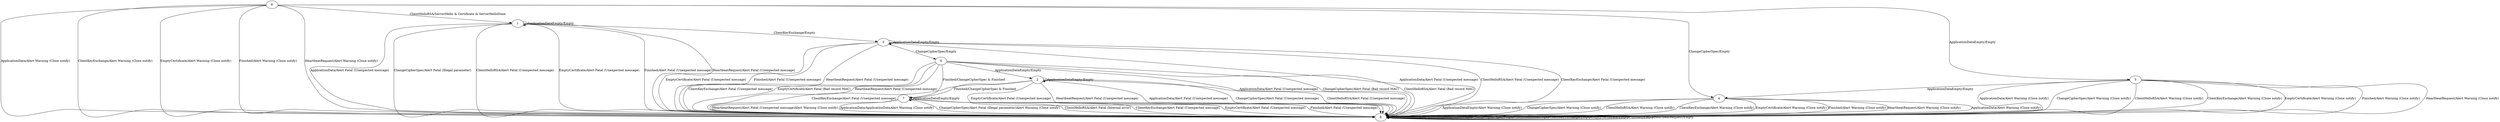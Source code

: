 digraph {
6
0
1
2
3
4
5
7
8
6 -> 8 [label="ApplicationData/Alert Warning (Close notify)"]
6 -> 5 [label="ApplicationDataEmpty/Empty"]
6 -> 4 [label="ChangeCipherSpec/Empty"]
6 -> 1 [label="ClientHelloRSA/ServerHello & Certificate & ServerHelloDone"]
6 -> 8 [label="ClientKeyExchange/Alert Warning (Close notify)"]
6 -> 8 [label="EmptyCertificate/Alert Warning (Close notify)"]
6 -> 8 [label="Finished/Alert Warning (Close notify)"]
6 -> 8 [label="HeartbeatRequest/Alert Warning (Close notify)"]
0 -> 8 [label="ApplicationData/Alert Fatal (Unexpected message)"]
0 -> 2 [label="ApplicationDataEmpty/Empty"]
0 -> 8 [label="ChangeCipherSpec/Alert Fatal (Bad record MAC)"]
0 -> 8 [label="ClientHelloRSA/Alert Fatal (Bad record MAC)"]
0 -> 8 [label="ClientKeyExchange/Alert Fatal (Unexpected message)"]
0 -> 8 [label="EmptyCertificate/Alert Fatal (Bad record MAC)"]
0 -> 7 [label="Finished/ChangeCipherSpec & Finished"]
0 -> 8 [label="HeartbeatRequest/Alert Fatal (Unexpected message)"]
1 -> 8 [label="ApplicationData/Alert Fatal (Unexpected message)"]
1 -> 1 [label="ApplicationDataEmpty/Empty"]
1 -> 8 [label="ChangeCipherSpec/Alert Fatal (Illegal parameter)"]
1 -> 8 [label="ClientHelloRSA/Alert Fatal (Unexpected message)"]
1 -> 3 [label="ClientKeyExchange/Empty"]
1 -> 8 [label="EmptyCertificate/Alert Fatal (Unexpected message)"]
1 -> 8 [label="Finished/Alert Fatal (Unexpected message)"]
1 -> 8 [label="HeartbeatRequest/Alert Fatal (Unexpected message)"]
2 -> 8 [label="ApplicationData/Alert Fatal (Unexpected message)"]
2 -> 2 [label="ApplicationDataEmpty/Empty"]
2 -> 8 [label="ChangeCipherSpec/Alert Fatal (Unexpected message)"]
2 -> 8 [label="ClientHelloRSA/Alert Fatal (Unexpected message)"]
2 -> 8 [label="ClientKeyExchange/Alert Fatal (Unexpected message)"]
2 -> 8 [label="EmptyCertificate/Alert Fatal (Unexpected message)"]
2 -> 7 [label="Finished/ChangeCipherSpec & Finished"]
2 -> 8 [label="HeartbeatRequest/Alert Fatal (Unexpected message)"]
3 -> 8 [label="ApplicationData/Alert Fatal (Unexpected message)"]
3 -> 3 [label="ApplicationDataEmpty/Empty"]
3 -> 0 [label="ChangeCipherSpec/Empty"]
3 -> 8 [label="ClientHelloRSA/Alert Fatal (Unexpected message)"]
3 -> 8 [label="ClientKeyExchange/Alert Fatal (Unexpected message)"]
3 -> 8 [label="EmptyCertificate/Alert Fatal (Unexpected message)"]
3 -> 8 [label="Finished/Alert Fatal (Unexpected message)"]
3 -> 8 [label="HeartbeatRequest/Alert Fatal (Unexpected message)"]
4 -> 8 [label="ApplicationData/Alert Warning (Close notify)"]
4 -> 8 [label="ApplicationDataEmpty/Alert Warning (Close notify)"]
4 -> 8 [label="ChangeCipherSpec/Alert Warning (Close notify)"]
4 -> 8 [label="ClientHelloRSA/Alert Warning (Close notify)"]
4 -> 8 [label="ClientKeyExchange/Alert Warning (Close notify)"]
4 -> 8 [label="EmptyCertificate/Alert Warning (Close notify)"]
4 -> 8 [label="Finished/Alert Warning (Close notify)"]
4 -> 8 [label="HeartbeatRequest/Alert Warning (Close notify)"]
5 -> 8 [label="ApplicationData/Alert Warning (Close notify)"]
5 -> 4 [label="ApplicationDataEmpty/Empty"]
5 -> 8 [label="ChangeCipherSpec/Alert Warning (Close notify)"]
5 -> 8 [label="ClientHelloRSA/Alert Warning (Close notify)"]
5 -> 8 [label="ClientKeyExchange/Alert Warning (Close notify)"]
5 -> 8 [label="EmptyCertificate/Alert Warning (Close notify)"]
5 -> 8 [label="Finished/Alert Warning (Close notify)"]
5 -> 8 [label="HeartbeatRequest/Alert Warning (Close notify)"]
7 -> 8 [label="ApplicationData/ApplicationDataAlert Warning (Close notify)"]
7 -> 7 [label="ApplicationDataEmpty/Empty"]
7 -> 8 [label="ChangeCipherSpec/Alert Fatal (Illegal parameter)Alert Warning (Close notify)"]
7 -> 8 [label="ClientHelloRSA/Alert Fatal (Internal error)"]
7 -> 8 [label="ClientKeyExchange/Alert Fatal (Unexpected message)"]
7 -> 8 [label="EmptyCertificate/Alert Fatal (Unexpected message)"]
7 -> 8 [label="Finished/Alert Fatal (Unexpected message)"]
7 -> 8 [label="HeartbeatRequest/Alert Fatal (Unexpected message)Alert Warning (Close notify)"]
8 -> 8 [label="ApplicationData/Empty"]
8 -> 8 [label="ApplicationDataEmpty/Empty"]
8 -> 8 [label="ChangeCipherSpec/Empty"]
8 -> 8 [label="ClientHelloRSA/Empty"]
8 -> 8 [label="ClientKeyExchange/Empty"]
8 -> 8 [label="EmptyCertificate/Empty"]
8 -> 8 [label="Finished/Empty"]
8 -> 8 [label="HeartbeatRequest/Empty"]
}
